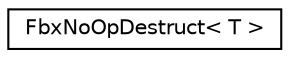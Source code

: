 digraph "クラス階層図"
{
  edge [fontname="Helvetica",fontsize="10",labelfontname="Helvetica",labelfontsize="10"];
  node [fontname="Helvetica",fontsize="10",shape=record];
  rankdir="LR";
  Node0 [label="FbxNoOpDestruct\< T \>",height=0.2,width=0.4,color="black", fillcolor="white", style="filled",URL="$class_fbx_no_op_destruct.html"];
}
